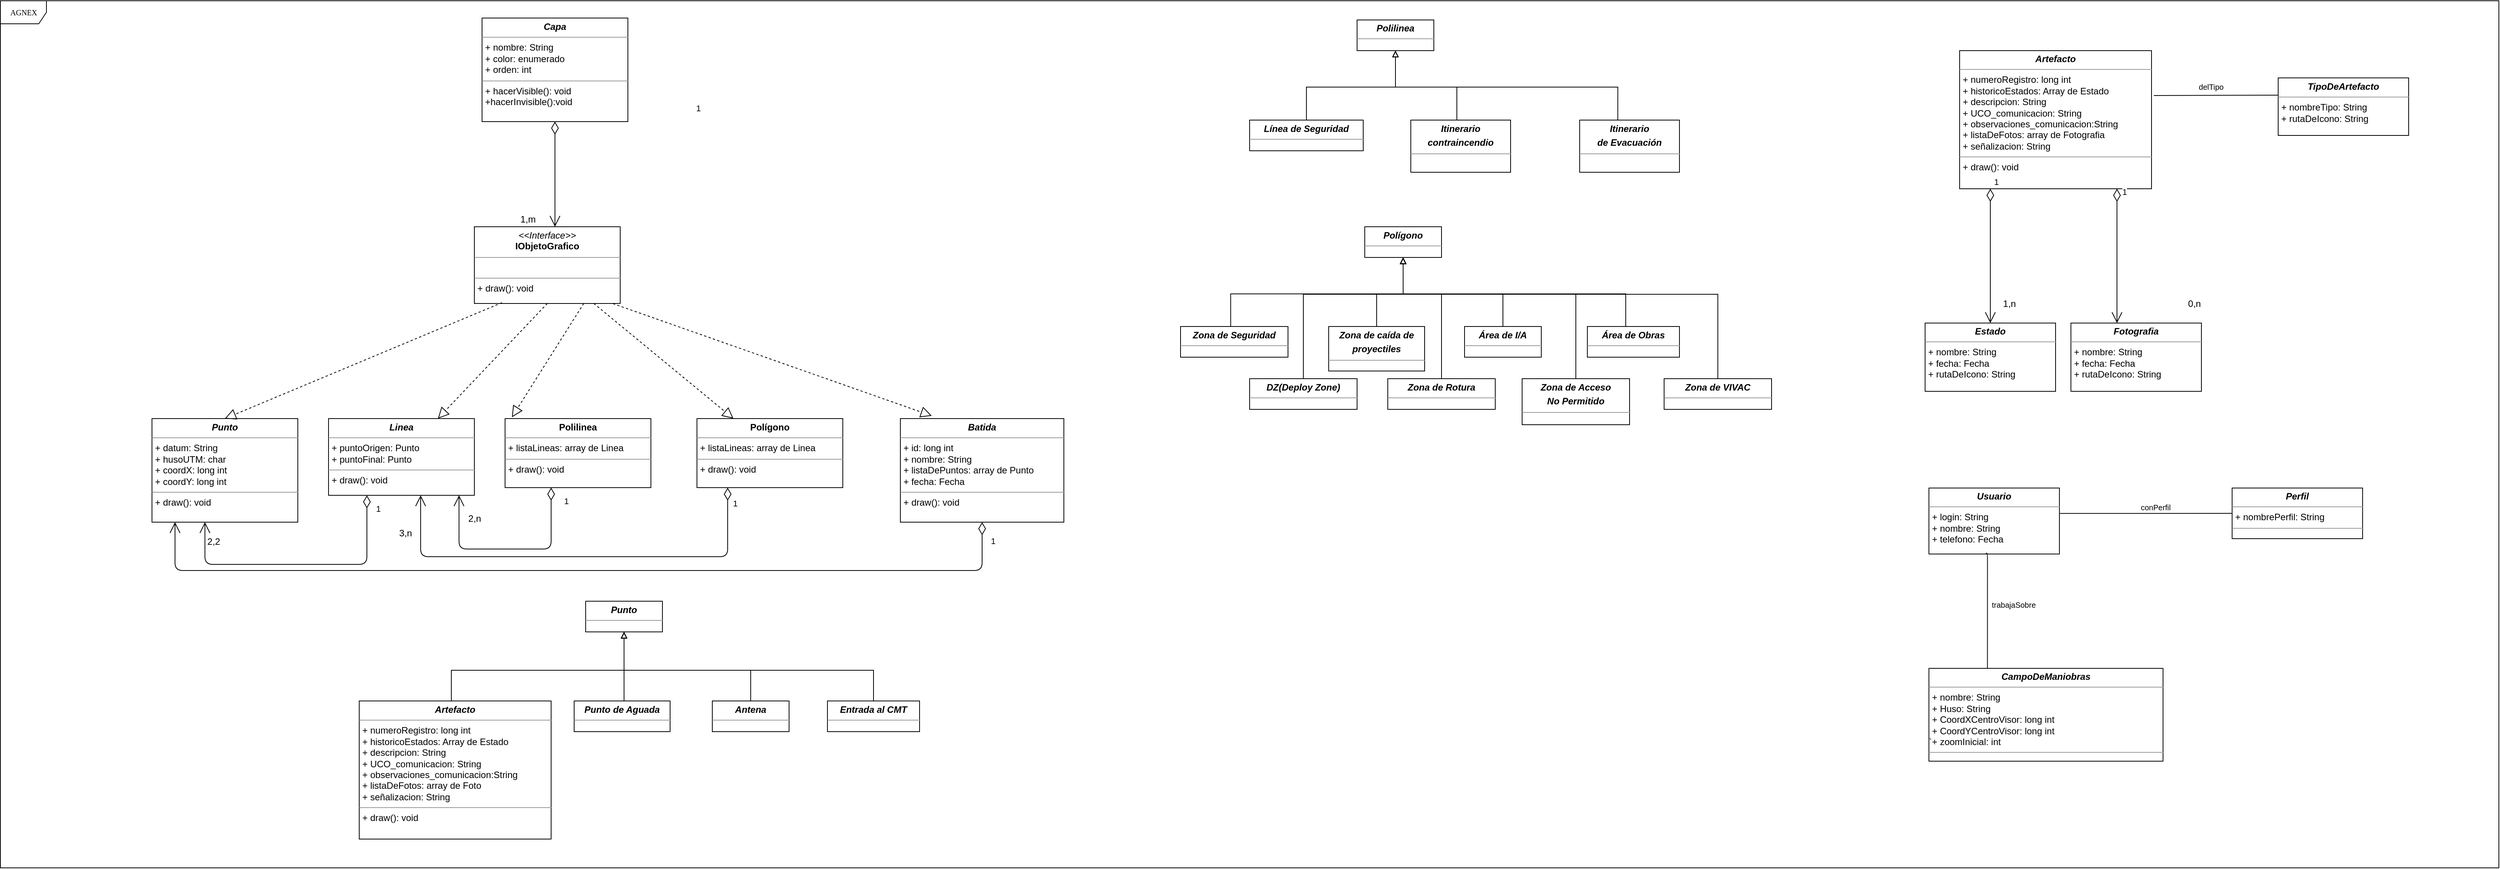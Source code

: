 <mxfile version="10.6.7" type="github"><diagram id="LGqJ_SANfpfdvrB24XgD" name="Page-1"><mxGraphModel dx="1169" dy="867" grid="1" gridSize="10" guides="1" tooltips="1" connect="1" arrows="1" fold="1" page="1" pageScale="1" pageWidth="827" pageHeight="1169" math="0" shadow="0"><root><mxCell id="0"/><mxCell id="1" parent="0"/><mxCell id="nV_LoAHaDaE3-TbhSnN2-1" value="AGNEX" style="shape=umlFrame;whiteSpace=wrap;html=1;rounded=0;shadow=0;comic=0;labelBackgroundColor=none;strokeColor=#000000;strokeWidth=1;fillColor=#ffffff;fontFamily=Verdana;fontSize=10;fontColor=#000000;align=center;" vertex="1" parent="1"><mxGeometry x="12.5" y="39" width="3255" height="1130" as="geometry"/></mxCell><mxCell id="nV_LoAHaDaE3-TbhSnN2-2" value="&lt;p style=&quot;margin: 0px ; margin-top: 4px ; text-align: center&quot;&gt;&lt;i&gt;&amp;lt;&amp;lt;Interface&amp;gt;&amp;gt;&lt;/i&gt;&lt;br&gt;&lt;b&gt;IObjetoGrafico&lt;/b&gt;&lt;/p&gt;&lt;hr size=&quot;1&quot;&gt;&lt;br&gt;&lt;hr size=&quot;1&quot;&gt;&lt;p style=&quot;margin: 0px ; margin-left: 4px&quot;&gt;+ draw(): void&lt;br&gt;&lt;br&gt;&lt;/p&gt;" style="verticalAlign=top;align=left;overflow=fill;fontSize=12;fontFamily=Helvetica;html=1;rounded=0;shadow=0;comic=0;labelBackgroundColor=none;strokeColor=#000000;strokeWidth=1;fillColor=#ffffff;" vertex="1" parent="1"><mxGeometry x="630" y="333.5" width="190" height="100" as="geometry"/></mxCell><mxCell id="nV_LoAHaDaE3-TbhSnN2-3" value="&lt;p style=&quot;margin: 0px ; margin-top: 4px ; text-align: center&quot;&gt;&lt;i&gt;&lt;b&gt;Capa&lt;/b&gt;&lt;/i&gt;&lt;br&gt;&lt;/p&gt;&lt;hr size=&quot;1&quot;&gt;&lt;p style=&quot;margin: 0px ; margin-left: 4px&quot;&gt;+ nombre: String&lt;br&gt;+ color: enumerado&lt;br&gt;&lt;/p&gt;&lt;p style=&quot;margin: 0px ; margin-left: 4px&quot;&gt;+ orden: int&lt;/p&gt;&lt;hr size=&quot;1&quot;&gt;&lt;p style=&quot;margin: 0px ; margin-left: 4px&quot;&gt;+ hacerVisible(): void&lt;/p&gt;&lt;p style=&quot;margin: 0px ; margin-left: 4px&quot;&gt;+hacerInvisible():void&lt;br&gt;&lt;/p&gt;" style="verticalAlign=top;align=left;overflow=fill;fontSize=12;fontFamily=Helvetica;html=1;rounded=0;shadow=0;comic=0;labelBackgroundColor=none;strokeColor=#000000;strokeWidth=1;fillColor=#ffffff;" vertex="1" parent="1"><mxGeometry x="640" y="61.5" width="190" height="135" as="geometry"/></mxCell><mxCell id="nV_LoAHaDaE3-TbhSnN2-4" value="&lt;p style=&quot;margin: 0px ; margin-top: 4px ; text-align: center&quot;&gt;&lt;i&gt;&lt;b&gt;Linea&lt;/b&gt;&lt;/i&gt;&lt;b&gt;&lt;/b&gt;&lt;/p&gt;&lt;hr size=&quot;1&quot;&gt;&lt;p style=&quot;margin: 0px ; margin-left: 4px&quot;&gt;+ puntoOrigen: Punto&lt;br&gt;+ puntoFinal: Punto&lt;/p&gt;&lt;hr size=&quot;1&quot;&gt;&lt;p style=&quot;margin: 0px ; margin-left: 4px&quot;&gt;+ draw(): void&lt;br&gt;&lt;/p&gt;" style="verticalAlign=top;align=left;overflow=fill;fontSize=12;fontFamily=Helvetica;html=1;rounded=0;shadow=0;comic=0;labelBackgroundColor=none;strokeColor=#000000;strokeWidth=1;fillColor=#ffffff;" vertex="1" parent="1"><mxGeometry x="440" y="583.5" width="190" height="100" as="geometry"/></mxCell><mxCell id="nV_LoAHaDaE3-TbhSnN2-5" value="" style="endArrow=block;dashed=1;endFill=0;endSize=12;html=1;shadow=0;exitX=0.5;exitY=1;exitDx=0;exitDy=0;" edge="1" parent="1" source="nV_LoAHaDaE3-TbhSnN2-2" target="nV_LoAHaDaE3-TbhSnN2-4"><mxGeometry width="160" relative="1" as="geometry"><mxPoint x="443.5" y="433.5" as="sourcePoint"/><mxPoint x="400.052" y="583.5" as="targetPoint"/><Array as="points"/></mxGeometry></mxCell><mxCell id="nV_LoAHaDaE3-TbhSnN2-6" value="1" style="endArrow=open;html=1;endSize=12;startArrow=diamondThin;startSize=14;startFill=0;edgeStyle=orthogonalEdgeStyle;align=left;verticalAlign=bottom;shadow=0;entryX=0.363;entryY=1;entryDx=0;entryDy=0;entryPerimeter=0;" edge="1" parent="1" source="nV_LoAHaDaE3-TbhSnN2-4" target="nV_LoAHaDaE3-TbhSnN2-15"><mxGeometry x="-0.852" y="10" relative="1" as="geometry"><mxPoint x="510" y="718" as="sourcePoint"/><mxPoint x="670" y="718" as="targetPoint"/><Array as="points"><mxPoint x="490" y="773.5"/><mxPoint x="279" y="773.5"/></Array><mxPoint as="offset"/></mxGeometry></mxCell><mxCell id="nV_LoAHaDaE3-TbhSnN2-7" value="2,2" style="text;html=1;resizable=0;points=[];align=center;verticalAlign=middle;labelBackgroundColor=#ffffff;" vertex="1" connectable="0" parent="nV_LoAHaDaE3-TbhSnN2-6"><mxGeometry x="-0.843" relative="1" as="geometry"><mxPoint x="-200" y="32" as="offset"/></mxGeometry></mxCell><mxCell id="nV_LoAHaDaE3-TbhSnN2-8" value="&lt;p style=&quot;margin: 0px ; margin-top: 4px ; text-align: center&quot;&gt;&lt;b&gt;Polilinea&lt;/b&gt;&lt;/p&gt;&lt;hr size=&quot;1&quot;&gt;&lt;p style=&quot;margin: 0px ; margin-left: 4px&quot;&gt;+ listaLineas: array de Linea&lt;br&gt;&lt;/p&gt;&lt;hr size=&quot;1&quot;&gt;&lt;p style=&quot;margin: 0px ; margin-left: 4px&quot;&gt;+ draw(): void&lt;br&gt;&lt;/p&gt;" style="verticalAlign=top;align=left;overflow=fill;fontSize=12;fontFamily=Helvetica;html=1;rounded=0;shadow=0;comic=0;labelBackgroundColor=none;strokeColor=#000000;strokeWidth=1;fillColor=#ffffff;" vertex="1" parent="1"><mxGeometry x="670" y="583.5" width="190" height="90" as="geometry"/></mxCell><mxCell id="nV_LoAHaDaE3-TbhSnN2-9" value="1" style="endArrow=open;html=1;endSize=12;startArrow=diamondThin;startSize=14;startFill=0;edgeStyle=orthogonalEdgeStyle;align=left;verticalAlign=bottom;shadow=0;" edge="1" parent="1" source="nV_LoAHaDaE3-TbhSnN2-8" target="nV_LoAHaDaE3-TbhSnN2-4"><mxGeometry x="-0.803" y="15" relative="1" as="geometry"><mxPoint x="520" y="728" as="sourcePoint"/><mxPoint x="380" y="728.5" as="targetPoint"/><Array as="points"><mxPoint x="730" y="753.5"/><mxPoint x="610" y="753.5"/></Array><mxPoint as="offset"/></mxGeometry></mxCell><mxCell id="nV_LoAHaDaE3-TbhSnN2-10" value="2,n" style="text;html=1;resizable=0;points=[];align=center;verticalAlign=middle;labelBackgroundColor=#ffffff;" vertex="1" connectable="0" parent="nV_LoAHaDaE3-TbhSnN2-9"><mxGeometry x="-0.843" relative="1" as="geometry"><mxPoint x="-100" y="19" as="offset"/></mxGeometry></mxCell><mxCell id="nV_LoAHaDaE3-TbhSnN2-11" value="" style="endArrow=block;dashed=1;endFill=0;endSize=12;html=1;shadow=0;exitX=0.75;exitY=1;exitDx=0;exitDy=0;entryX=0.047;entryY=-0.02;entryDx=0;entryDy=0;entryPerimeter=0;" edge="1" parent="1" source="nV_LoAHaDaE3-TbhSnN2-2" target="nV_LoAHaDaE3-TbhSnN2-8"><mxGeometry width="160" relative="1" as="geometry"><mxPoint x="453.5" y="443.5" as="sourcePoint"/><mxPoint x="680" y="579.5" as="targetPoint"/><Array as="points"/></mxGeometry></mxCell><mxCell id="nV_LoAHaDaE3-TbhSnN2-12" value="&lt;p style=&quot;margin: 0px ; margin-top: 4px ; text-align: center&quot;&gt;&lt;b&gt;Polígono&lt;/b&gt;&lt;/p&gt;&lt;hr size=&quot;1&quot;&gt;&lt;p style=&quot;margin: 0px ; margin-left: 4px&quot;&gt;+ listaLineas: array de Linea&lt;br&gt;&lt;/p&gt;&lt;hr size=&quot;1&quot;&gt;&lt;p style=&quot;margin: 0px ; margin-left: 4px&quot;&gt;+ draw(): void&lt;br&gt;&lt;/p&gt;" style="verticalAlign=top;align=left;overflow=fill;fontSize=12;fontFamily=Helvetica;html=1;rounded=0;shadow=0;comic=0;labelBackgroundColor=none;strokeColor=#000000;strokeWidth=1;fillColor=#ffffff;" vertex="1" parent="1"><mxGeometry x="920" y="583.5" width="190" height="90" as="geometry"/></mxCell><mxCell id="nV_LoAHaDaE3-TbhSnN2-13" value="1" style="endArrow=open;html=1;endSize=12;startArrow=diamondThin;startSize=14;startFill=0;edgeStyle=orthogonalEdgeStyle;align=left;verticalAlign=bottom;shadow=0;" edge="1" parent="1" source="nV_LoAHaDaE3-TbhSnN2-12" target="nV_LoAHaDaE3-TbhSnN2-4"><mxGeometry x="-0.899" y="5" relative="1" as="geometry"><mxPoint x="810" y="728" as="sourcePoint"/><mxPoint x="900" y="683.5" as="targetPoint"/><Array as="points"><mxPoint x="960" y="763.5"/><mxPoint x="560" y="763.5"/></Array><mxPoint as="offset"/></mxGeometry></mxCell><mxCell id="nV_LoAHaDaE3-TbhSnN2-14" value="3,n" style="text;html=1;resizable=0;points=[];align=center;verticalAlign=middle;labelBackgroundColor=#ffffff;" vertex="1" connectable="0" parent="nV_LoAHaDaE3-TbhSnN2-13"><mxGeometry x="-0.843" relative="1" as="geometry"><mxPoint x="-420" y="15" as="offset"/></mxGeometry></mxCell><mxCell id="nV_LoAHaDaE3-TbhSnN2-15" value="&lt;p style=&quot;margin: 0px ; margin-top: 4px ; text-align: center&quot;&gt;&lt;i&gt;&lt;b&gt;Punto&lt;/b&gt;&lt;/i&gt;&lt;b&gt;&lt;/b&gt;&lt;/p&gt;&lt;hr size=&quot;1&quot;&gt;&lt;p style=&quot;margin: 0px ; margin-left: 4px&quot;&gt;+ datum: String&lt;br&gt;+ husoUTM: char&lt;/p&gt;&lt;p style=&quot;margin: 0px ; margin-left: 4px&quot;&gt;+ coordX: long int&lt;/p&gt;&lt;p style=&quot;margin: 0px ; margin-left: 4px&quot;&gt;+ coordY: long int&lt;/p&gt;&lt;hr size=&quot;1&quot;&gt;&lt;p style=&quot;margin: 0px ; margin-left: 4px&quot;&gt;+ draw(): void&lt;br&gt;&lt;/p&gt;" style="verticalAlign=top;align=left;overflow=fill;fontSize=12;fontFamily=Helvetica;html=1;rounded=0;shadow=0;comic=0;labelBackgroundColor=none;strokeColor=#000000;strokeWidth=1;fillColor=#ffffff;" vertex="1" parent="1"><mxGeometry x="210" y="583.5" width="190" height="135" as="geometry"/></mxCell><mxCell id="nV_LoAHaDaE3-TbhSnN2-16" value="1" style="endArrow=open;html=1;endSize=12;startArrow=diamondThin;startSize=14;startFill=0;edgeStyle=orthogonalEdgeStyle;align=left;verticalAlign=bottom;shadow=0;" edge="1" parent="1" source="nV_LoAHaDaE3-TbhSnN2-3" target="nV_LoAHaDaE3-TbhSnN2-2"><mxGeometry x="-0.083" y="92" relative="1" as="geometry"><mxPoint x="450" y="131.5" as="sourcePoint"/><mxPoint x="400" y="131.5" as="targetPoint"/><Array as="points"><mxPoint x="725" y="131.5"/></Array><mxPoint x="90" y="-72" as="offset"/></mxGeometry></mxCell><mxCell id="nV_LoAHaDaE3-TbhSnN2-17" value="1,m" style="text;html=1;strokeColor=none;fillColor=none;align=center;verticalAlign=middle;whiteSpace=wrap;rounded=0;" vertex="1" parent="1"><mxGeometry x="680" y="313.5" width="40" height="20" as="geometry"/></mxCell><mxCell id="nV_LoAHaDaE3-TbhSnN2-18" value="&lt;p style=&quot;margin: 0px ; margin-top: 4px ; text-align: center&quot;&gt;&lt;i&gt;&lt;b&gt;Punto&lt;/b&gt;&lt;/i&gt;&lt;b&gt;&lt;/b&gt;&lt;/p&gt;&lt;hr size=&quot;1&quot;&gt;" style="verticalAlign=top;align=left;overflow=fill;fontSize=12;fontFamily=Helvetica;html=1;rounded=0;shadow=0;comic=0;labelBackgroundColor=none;strokeColor=#000000;strokeWidth=1;fillColor=#ffffff;" vertex="1" parent="1"><mxGeometry x="775" y="821.5" width="100" height="40" as="geometry"/></mxCell><mxCell id="nV_LoAHaDaE3-TbhSnN2-19" value="" style="endArrow=block;dashed=1;endFill=0;endSize=12;html=1;shadow=0;exitX=0.189;exitY=0.99;exitDx=0;exitDy=0;exitPerimeter=0;entryX=0.5;entryY=0;entryDx=0;entryDy=0;" edge="1" parent="1" source="nV_LoAHaDaE3-TbhSnN2-2" target="nV_LoAHaDaE3-TbhSnN2-15"><mxGeometry width="160" relative="1" as="geometry"><mxPoint x="425" y="443.5" as="sourcePoint"/><mxPoint x="515" y="593.5" as="targetPoint"/><Array as="points"/></mxGeometry></mxCell><mxCell id="nV_LoAHaDaE3-TbhSnN2-20" value="" style="endArrow=block;dashed=1;endFill=0;endSize=12;html=1;shadow=0;entryX=0.25;entryY=0;entryDx=0;entryDy=0;" edge="1" parent="1" source="nV_LoAHaDaE3-TbhSnN2-2" target="nV_LoAHaDaE3-TbhSnN2-12"><mxGeometry width="160" relative="1" as="geometry"><mxPoint x="650" y="421" as="sourcePoint"/><mxPoint x="740" y="571" as="targetPoint"/><Array as="points"/></mxGeometry></mxCell><mxCell id="nV_LoAHaDaE3-TbhSnN2-21" style="edgeStyle=orthogonalEdgeStyle;rounded=0;orthogonalLoop=1;jettySize=auto;html=1;entryX=0.5;entryY=1;entryDx=0;entryDy=0;shadow=0;startArrow=none;startFill=0;startSize=10;endArrow=block;endFill=0;" edge="1" parent="1" source="nV_LoAHaDaE3-TbhSnN2-22" target="nV_LoAHaDaE3-TbhSnN2-18"><mxGeometry relative="1" as="geometry"><Array as="points"><mxPoint x="825" y="931.5"/><mxPoint x="825" y="931.5"/></Array></mxGeometry></mxCell><mxCell id="nV_LoAHaDaE3-TbhSnN2-22" value="&lt;p style=&quot;margin: 0px ; margin-top: 4px ; text-align: center&quot;&gt;&lt;i&gt;&lt;b&gt;Punto de Aguada&lt;br&gt;&lt;/b&gt;&lt;/i&gt;&lt;/p&gt;&lt;hr size=&quot;1&quot;&gt;" style="verticalAlign=top;align=left;overflow=fill;fontSize=12;fontFamily=Helvetica;html=1;rounded=0;shadow=0;comic=0;labelBackgroundColor=none;strokeColor=#000000;strokeWidth=1;fillColor=#ffffff;" vertex="1" parent="1"><mxGeometry x="760" y="951.5" width="125" height="40" as="geometry"/></mxCell><mxCell id="nV_LoAHaDaE3-TbhSnN2-23" style="edgeStyle=orthogonalEdgeStyle;rounded=0;jumpStyle=sharp;orthogonalLoop=1;jettySize=auto;html=1;entryX=0.5;entryY=1;entryDx=0;entryDy=0;startFill=0;endArrow=block;endFill=0;" edge="1" parent="1" source="nV_LoAHaDaE3-TbhSnN2-24" target="nV_LoAHaDaE3-TbhSnN2-18"><mxGeometry relative="1" as="geometry"><Array as="points"><mxPoint x="990" y="911.5"/><mxPoint x="825" y="911.5"/></Array></mxGeometry></mxCell><mxCell id="nV_LoAHaDaE3-TbhSnN2-24" value="&lt;p style=&quot;margin: 0px ; margin-top: 4px ; text-align: center&quot;&gt;&lt;i&gt;&lt;b&gt;Antena&lt;br&gt;&lt;/b&gt;&lt;/i&gt;&lt;/p&gt;&lt;hr size=&quot;1&quot;&gt;" style="verticalAlign=top;align=left;overflow=fill;fontSize=12;fontFamily=Helvetica;html=1;rounded=0;shadow=0;comic=0;labelBackgroundColor=none;strokeColor=#000000;strokeWidth=1;fillColor=#ffffff;" vertex="1" parent="1"><mxGeometry x="940" y="951.5" width="100" height="40" as="geometry"/></mxCell><mxCell id="nV_LoAHaDaE3-TbhSnN2-25" style="edgeStyle=orthogonalEdgeStyle;rounded=0;orthogonalLoop=1;jettySize=auto;html=1;shadow=0;startArrow=none;startFill=0;startSize=10;endArrow=block;endFill=0;" edge="1" parent="1" source="nV_LoAHaDaE3-TbhSnN2-26" target="nV_LoAHaDaE3-TbhSnN2-18"><mxGeometry relative="1" as="geometry"><Array as="points"><mxPoint x="1150" y="911.5"/><mxPoint x="825" y="911.5"/></Array></mxGeometry></mxCell><mxCell id="nV_LoAHaDaE3-TbhSnN2-26" value="&lt;p style=&quot;margin: 0px ; margin-top: 4px ; text-align: center&quot;&gt;&lt;i&gt;&lt;b&gt;Entrada al CMT&lt;br&gt;&lt;/b&gt;&lt;/i&gt;&lt;/p&gt;&lt;hr size=&quot;1&quot;&gt;" style="verticalAlign=top;align=left;overflow=fill;fontSize=12;fontFamily=Helvetica;html=1;rounded=0;shadow=0;comic=0;labelBackgroundColor=none;strokeColor=#000000;strokeWidth=1;fillColor=#ffffff;" vertex="1" parent="1"><mxGeometry x="1090" y="951.5" width="120" height="40" as="geometry"/></mxCell><mxCell id="nV_LoAHaDaE3-TbhSnN2-27" style="edgeStyle=orthogonalEdgeStyle;rounded=0;orthogonalLoop=1;jettySize=auto;html=1;shadow=0;startArrow=none;startFill=0;startSize=10;endArrow=block;endFill=0;entryX=0.5;entryY=1;entryDx=0;entryDy=0;" edge="1" parent="1" source="nV_LoAHaDaE3-TbhSnN2-28" target="nV_LoAHaDaE3-TbhSnN2-18"><mxGeometry relative="1" as="geometry"><mxPoint x="825" y="871.5" as="targetPoint"/><Array as="points"><mxPoint x="600" y="911.5"/><mxPoint x="825" y="911.5"/></Array></mxGeometry></mxCell><mxCell id="nV_LoAHaDaE3-TbhSnN2-28" value="&lt;p style=&quot;margin: 0px ; margin-top: 4px ; text-align: center&quot;&gt;&lt;i&gt;&lt;b&gt;Artefacto&lt;/b&gt;&lt;/i&gt;&lt;/p&gt;&lt;hr size=&quot;1&quot;&gt;&lt;p style=&quot;margin: 0px ; margin-left: 4px&quot;&gt;+ numeroRegistro: long int&lt;br&gt;+ historicoEstados: Array de Estado&lt;br&gt;&lt;/p&gt;&lt;p style=&quot;margin: 0px ; margin-left: 4px&quot;&gt;+ descripcion: String&lt;/p&gt;&lt;p style=&quot;margin: 0px ; margin-left: 4px&quot;&gt;+ UCO_comunicacion: String&lt;/p&gt;&lt;p style=&quot;margin: 0px ; margin-left: 4px&quot;&gt;+ observaciones_comunicacion:String&lt;br&gt;&lt;/p&gt;&lt;p style=&quot;margin: 0px ; margin-left: 4px&quot;&gt;+ listaDeFotos: array de Foto&lt;/p&gt;&lt;p style=&quot;margin: 0px ; margin-left: 4px&quot;&gt;+ señalizacion: String&lt;br&gt;&lt;/p&gt;&lt;hr size=&quot;1&quot;&gt;&lt;p style=&quot;margin: 0px ; margin-left: 4px&quot;&gt;+ draw(): void&lt;br&gt;&lt;/p&gt;" style="verticalAlign=top;align=left;overflow=fill;fontSize=12;fontFamily=Helvetica;html=1;rounded=0;shadow=0;comic=0;labelBackgroundColor=none;strokeColor=#000000;strokeWidth=1;fillColor=#ffffff;" vertex="1" parent="1"><mxGeometry x="480" y="951.5" width="250" height="180" as="geometry"/></mxCell><mxCell id="nV_LoAHaDaE3-TbhSnN2-29" value="&lt;p style=&quot;margin: 0px ; margin-top: 4px ; text-align: center&quot;&gt;&lt;i&gt;&lt;b&gt;Polilinea&lt;/b&gt;&lt;/i&gt;&lt;/p&gt;&lt;hr size=&quot;1&quot;&gt;" style="verticalAlign=top;align=left;overflow=fill;fontSize=12;fontFamily=Helvetica;html=1;rounded=0;shadow=0;comic=0;labelBackgroundColor=none;strokeColor=#000000;strokeWidth=1;fillColor=#ffffff;" vertex="1" parent="1"><mxGeometry x="1780" y="64" width="100" height="40" as="geometry"/></mxCell><mxCell id="nV_LoAHaDaE3-TbhSnN2-30" style="edgeStyle=orthogonalEdgeStyle;rounded=0;jumpStyle=sharp;orthogonalLoop=1;jettySize=auto;html=1;entryX=0.5;entryY=1;entryDx=0;entryDy=0;startFill=0;endArrow=block;endFill=0;" edge="1" parent="1" source="nV_LoAHaDaE3-TbhSnN2-31" target="nV_LoAHaDaE3-TbhSnN2-29"><mxGeometry relative="1" as="geometry"><Array as="points"><mxPoint x="1910" y="151.5"/><mxPoint x="1830" y="151.5"/></Array></mxGeometry></mxCell><mxCell id="nV_LoAHaDaE3-TbhSnN2-31" value="&lt;p style=&quot;margin: 0px ; margin-top: 4px ; text-align: center&quot;&gt;&lt;i&gt;&lt;b&gt;Itinerario &lt;br&gt;&lt;/b&gt;&lt;/i&gt;&lt;/p&gt;&lt;p style=&quot;margin: 0px ; margin-top: 4px ; text-align: center&quot;&gt;&lt;i&gt;&lt;b&gt;contraincendio&lt;br&gt;&lt;/b&gt;&lt;/i&gt;&lt;/p&gt;&lt;hr size=&quot;1&quot;&gt;" style="verticalAlign=top;align=left;overflow=fill;fontSize=12;fontFamily=Helvetica;html=1;rounded=0;shadow=0;comic=0;labelBackgroundColor=none;strokeColor=#000000;strokeWidth=1;fillColor=#ffffff;" vertex="1" parent="1"><mxGeometry x="1850" y="194.5" width="130" height="68" as="geometry"/></mxCell><mxCell id="nV_LoAHaDaE3-TbhSnN2-32" style="edgeStyle=orthogonalEdgeStyle;rounded=0;orthogonalLoop=1;jettySize=auto;html=1;shadow=0;startArrow=none;startFill=0;startSize=10;endArrow=block;endFill=0;" edge="1" parent="1" target="nV_LoAHaDaE3-TbhSnN2-29"><mxGeometry relative="1" as="geometry"><Array as="points"><mxPoint x="2120" y="151.5"/><mxPoint x="1830" y="151.5"/></Array><mxPoint x="2119.667" y="194" as="sourcePoint"/></mxGeometry></mxCell><mxCell id="nV_LoAHaDaE3-TbhSnN2-33" style="edgeStyle=orthogonalEdgeStyle;rounded=0;orthogonalLoop=1;jettySize=auto;html=1;shadow=0;startArrow=none;startFill=0;startSize=10;endArrow=block;endFill=0;entryX=0.5;entryY=1;entryDx=0;entryDy=0;" edge="1" parent="1" source="nV_LoAHaDaE3-TbhSnN2-34" target="nV_LoAHaDaE3-TbhSnN2-29"><mxGeometry relative="1" as="geometry"><mxPoint x="1830" y="114" as="targetPoint"/><Array as="points"><mxPoint x="1714" y="151.5"/><mxPoint x="1830" y="151.5"/></Array><mxPoint x="1605.207" y="194" as="sourcePoint"/></mxGeometry></mxCell><mxCell id="nV_LoAHaDaE3-TbhSnN2-34" value="&lt;p style=&quot;margin: 0px ; margin-top: 4px ; text-align: center&quot;&gt;&lt;i&gt;&lt;b&gt;Línea de Seguridad&lt;br&gt;&lt;/b&gt;&lt;/i&gt;&lt;/p&gt;&lt;hr size=&quot;1&quot;&gt;" style="verticalAlign=top;align=left;overflow=fill;fontSize=12;fontFamily=Helvetica;html=1;rounded=0;shadow=0;comic=0;labelBackgroundColor=none;strokeColor=#000000;strokeWidth=1;fillColor=#ffffff;" vertex="1" parent="1"><mxGeometry x="1640" y="194.5" width="148" height="40" as="geometry"/></mxCell><mxCell id="nV_LoAHaDaE3-TbhSnN2-35" value="&lt;p style=&quot;margin: 0px ; margin-top: 4px ; text-align: center&quot;&gt;&lt;i&gt;&lt;b&gt;Polígono&lt;/b&gt;&lt;/i&gt;&lt;/p&gt;&lt;hr size=&quot;1&quot;&gt;" style="verticalAlign=top;align=left;overflow=fill;fontSize=12;fontFamily=Helvetica;html=1;rounded=0;shadow=0;comic=0;labelBackgroundColor=none;strokeColor=#000000;strokeWidth=1;fillColor=#ffffff;" vertex="1" parent="1"><mxGeometry x="1790" y="333.5" width="100" height="40" as="geometry"/></mxCell><mxCell id="nV_LoAHaDaE3-TbhSnN2-36" value="&lt;p style=&quot;margin: 0px ; margin-top: 4px ; text-align: center&quot;&gt;&lt;i&gt;&lt;b&gt;Zona de Seguridad&lt;br&gt;&lt;/b&gt;&lt;/i&gt;&lt;/p&gt;&lt;hr size=&quot;1&quot;&gt;" style="verticalAlign=top;align=left;overflow=fill;fontSize=12;fontFamily=Helvetica;html=1;rounded=0;shadow=0;comic=0;labelBackgroundColor=none;strokeColor=#000000;strokeWidth=1;fillColor=#ffffff;" vertex="1" parent="1"><mxGeometry x="1550" y="463.5" width="140" height="40" as="geometry"/></mxCell><mxCell id="nV_LoAHaDaE3-TbhSnN2-37" style="edgeStyle=orthogonalEdgeStyle;rounded=0;jumpStyle=sharp;orthogonalLoop=1;jettySize=auto;html=1;entryX=0.5;entryY=1;entryDx=0;entryDy=0;startFill=0;endArrow=block;endFill=0;" edge="1" parent="1" source="nV_LoAHaDaE3-TbhSnN2-38" target="nV_LoAHaDaE3-TbhSnN2-35"><mxGeometry relative="1" as="geometry"><Array as="points"><mxPoint x="1970" y="421"/><mxPoint x="1840" y="421"/></Array></mxGeometry></mxCell><mxCell id="nV_LoAHaDaE3-TbhSnN2-38" value="&lt;p style=&quot;margin: 0px ; margin-top: 4px ; text-align: center&quot;&gt;&lt;i&gt;&lt;b&gt;Área de I/A&lt;br&gt;&lt;/b&gt;&lt;/i&gt;&lt;/p&gt;&lt;hr size=&quot;1&quot;&gt;" style="verticalAlign=top;align=left;overflow=fill;fontSize=12;fontFamily=Helvetica;html=1;rounded=0;shadow=0;comic=0;labelBackgroundColor=none;strokeColor=#000000;strokeWidth=1;fillColor=#ffffff;" vertex="1" parent="1"><mxGeometry x="1920" y="463.5" width="100" height="40" as="geometry"/></mxCell><mxCell id="nV_LoAHaDaE3-TbhSnN2-39" style="edgeStyle=orthogonalEdgeStyle;rounded=0;orthogonalLoop=1;jettySize=auto;html=1;shadow=0;startArrow=none;startFill=0;startSize=10;endArrow=block;endFill=0;" edge="1" parent="1" source="nV_LoAHaDaE3-TbhSnN2-40" target="nV_LoAHaDaE3-TbhSnN2-35"><mxGeometry relative="1" as="geometry"><Array as="points"><mxPoint x="2130" y="421"/><mxPoint x="1840" y="421"/></Array></mxGeometry></mxCell><mxCell id="nV_LoAHaDaE3-TbhSnN2-40" value="&lt;p style=&quot;margin: 0px ; margin-top: 4px ; text-align: center&quot;&gt;&lt;i&gt;&lt;b&gt;Área de Obras&lt;br&gt;&lt;/b&gt;&lt;/i&gt;&lt;/p&gt;&lt;hr size=&quot;1&quot;&gt;" style="verticalAlign=top;align=left;overflow=fill;fontSize=12;fontFamily=Helvetica;html=1;rounded=0;shadow=0;comic=0;labelBackgroundColor=none;strokeColor=#000000;strokeWidth=1;fillColor=#ffffff;" vertex="1" parent="1"><mxGeometry x="2080" y="463.5" width="120" height="40" as="geometry"/></mxCell><mxCell id="nV_LoAHaDaE3-TbhSnN2-41" style="edgeStyle=orthogonalEdgeStyle;rounded=0;orthogonalLoop=1;jettySize=auto;html=1;shadow=0;startArrow=none;startFill=0;startSize=10;endArrow=block;endFill=0;entryX=0.5;entryY=1;entryDx=0;entryDy=0;" edge="1" parent="1" target="nV_LoAHaDaE3-TbhSnN2-35"><mxGeometry relative="1" as="geometry"><mxPoint x="1840" y="383.5" as="targetPoint"/><Array as="points"><mxPoint x="1615" y="421"/><mxPoint x="1840" y="421"/></Array><mxPoint x="1615.333" y="463" as="sourcePoint"/></mxGeometry></mxCell><mxCell id="nV_LoAHaDaE3-TbhSnN2-42" style="edgeStyle=orthogonalEdgeStyle;rounded=0;orthogonalLoop=1;jettySize=auto;html=1;entryX=0.5;entryY=1;entryDx=0;entryDy=0;startArrow=none;startFill=0;endArrow=block;endFill=0;jumpStyle=sharp;" edge="1" parent="1" source="nV_LoAHaDaE3-TbhSnN2-43" target="nV_LoAHaDaE3-TbhSnN2-35"><mxGeometry relative="1" as="geometry"><Array as="points"><mxPoint x="1805" y="421"/><mxPoint x="1840" y="421"/></Array></mxGeometry></mxCell><mxCell id="nV_LoAHaDaE3-TbhSnN2-43" value="&lt;p style=&quot;margin: 0px ; margin-top: 4px ; text-align: center&quot;&gt;&lt;i&gt;&lt;b&gt;Zona de caída de&lt;/b&gt;&lt;/i&gt;&lt;/p&gt;&lt;p style=&quot;margin: 0px ; margin-top: 4px ; text-align: center&quot;&gt;&lt;i&gt;&lt;b&gt;proyectiles&lt;br&gt;&lt;/b&gt;&lt;/i&gt;&lt;/p&gt;&lt;hr size=&quot;1&quot;&gt;" style="verticalAlign=top;align=left;overflow=fill;fontSize=12;fontFamily=Helvetica;html=1;rounded=0;shadow=0;comic=0;labelBackgroundColor=none;strokeColor=#000000;strokeWidth=1;fillColor=#ffffff;" vertex="1" parent="1"><mxGeometry x="1743" y="463.5" width="125" height="58" as="geometry"/></mxCell><mxCell id="nV_LoAHaDaE3-TbhSnN2-44" value="&lt;p style=&quot;margin: 0px ; margin-top: 4px ; text-align: center&quot;&gt;&lt;i&gt;&lt;b&gt;Itinerario &lt;br&gt;&lt;/b&gt;&lt;/i&gt;&lt;/p&gt;&lt;p style=&quot;margin: 0px ; margin-top: 4px ; text-align: center&quot;&gt;&lt;i&gt;&lt;b&gt;de Evacuación&lt;br&gt;&lt;/b&gt;&lt;/i&gt;&lt;/p&gt;&lt;hr size=&quot;1&quot;&gt;" style="verticalAlign=top;align=left;overflow=fill;fontSize=12;fontFamily=Helvetica;html=1;rounded=0;shadow=0;comic=0;labelBackgroundColor=none;strokeColor=#000000;strokeWidth=1;fillColor=#ffffff;" vertex="1" parent="1"><mxGeometry x="2070" y="194.5" width="130" height="68" as="geometry"/></mxCell><mxCell id="nV_LoAHaDaE3-TbhSnN2-45" value="&lt;p style=&quot;margin: 0px ; margin-top: 4px ; text-align: center&quot;&gt;&lt;i&gt;&lt;b&gt;Batida&lt;/b&gt;&lt;/i&gt;&lt;br&gt;&lt;/p&gt;&lt;hr size=&quot;1&quot;&gt;&lt;p style=&quot;margin: 0px ; margin-left: 4px&quot;&gt;+ id: long int&lt;br&gt;&lt;/p&gt;&lt;p style=&quot;margin: 0px ; margin-left: 4px&quot;&gt;+ nombre: String&lt;br&gt;&lt;/p&gt;&lt;p style=&quot;margin: 0px ; margin-left: 4px&quot;&gt;+ listaDePuntos: array de Punto&lt;br&gt;+ fecha: Fecha&lt;/p&gt;&lt;hr size=&quot;1&quot;&gt;&lt;p style=&quot;margin: 0px ; margin-left: 4px&quot;&gt;+ draw(): void&lt;br&gt;&lt;/p&gt;" style="verticalAlign=top;align=left;overflow=fill;fontSize=12;fontFamily=Helvetica;html=1;rounded=0;shadow=0;comic=0;labelBackgroundColor=none;strokeColor=#000000;strokeWidth=1;fillColor=#ffffff;" vertex="1" parent="1"><mxGeometry x="1185" y="583.5" width="213" height="135" as="geometry"/></mxCell><mxCell id="nV_LoAHaDaE3-TbhSnN2-46" value="" style="endArrow=block;dashed=1;endFill=0;endSize=12;html=1;shadow=0;exitX=0.95;exitY=1.002;exitDx=0;exitDy=0;exitPerimeter=0;entryX=0.192;entryY=-0.027;entryDx=0;entryDy=0;entryPerimeter=0;" edge="1" parent="1" source="nV_LoAHaDaE3-TbhSnN2-2" target="nV_LoAHaDaE3-TbhSnN2-45"><mxGeometry width="160" relative="1" as="geometry"><mxPoint x="795.491" y="443.5" as="sourcePoint"/><mxPoint x="977.167" y="593.667" as="targetPoint"/><Array as="points"/></mxGeometry></mxCell><mxCell id="nV_LoAHaDaE3-TbhSnN2-47" value="1" style="endArrow=open;html=1;endSize=12;startArrow=diamondThin;startSize=14;startFill=0;edgeStyle=orthogonalEdgeStyle;align=left;verticalAlign=bottom;" edge="1" parent="1" source="nV_LoAHaDaE3-TbhSnN2-45" target="nV_LoAHaDaE3-TbhSnN2-15"><mxGeometry x="-0.944" y="9" relative="1" as="geometry"><mxPoint x="1222.5" y="751.5" as="sourcePoint"/><mxPoint x="1382.5" y="751.5" as="targetPoint"/><Array as="points"><mxPoint x="1291" y="781.5"/><mxPoint x="240" y="781.5"/></Array><mxPoint as="offset"/></mxGeometry></mxCell><mxCell id="nV_LoAHaDaE3-TbhSnN2-48" style="edgeStyle=orthogonalEdgeStyle;rounded=0;jumpStyle=sharp;orthogonalLoop=1;jettySize=auto;html=1;entryX=0.5;entryY=1;entryDx=0;entryDy=0;startFill=0;endArrow=block;endFill=0;" edge="1" parent="1" source="nV_LoAHaDaE3-TbhSnN2-49" target="nV_LoAHaDaE3-TbhSnN2-35"><mxGeometry relative="1" as="geometry"><Array as="points"><mxPoint x="1710" y="421.5"/><mxPoint x="1840" y="421.5"/></Array></mxGeometry></mxCell><mxCell id="nV_LoAHaDaE3-TbhSnN2-49" value="&lt;p style=&quot;margin: 0px ; margin-top: 4px ; text-align: center&quot;&gt;&lt;i&gt;&lt;b&gt;DZ(Deploy Zone)&lt;br&gt;&lt;/b&gt;&lt;/i&gt;&lt;/p&gt;&lt;hr size=&quot;1&quot;&gt;" style="verticalAlign=top;align=left;overflow=fill;fontSize=12;fontFamily=Helvetica;html=1;rounded=0;shadow=0;comic=0;labelBackgroundColor=none;strokeColor=#000000;strokeWidth=1;fillColor=#ffffff;" vertex="1" parent="1"><mxGeometry x="1640" y="531.5" width="140" height="40" as="geometry"/></mxCell><mxCell id="nV_LoAHaDaE3-TbhSnN2-50" style="edgeStyle=orthogonalEdgeStyle;rounded=0;jumpStyle=sharp;orthogonalLoop=1;jettySize=auto;html=1;startFill=0;endArrow=block;endFill=0;" edge="1" parent="1" source="nV_LoAHaDaE3-TbhSnN2-51" target="nV_LoAHaDaE3-TbhSnN2-35"><mxGeometry relative="1" as="geometry"><Array as="points"><mxPoint x="1890" y="421.5"/><mxPoint x="1840" y="421.5"/></Array></mxGeometry></mxCell><mxCell id="nV_LoAHaDaE3-TbhSnN2-51" value="&lt;p style=&quot;margin: 0px ; margin-top: 4px ; text-align: center&quot;&gt;&lt;i&gt;&lt;b&gt;Zona de Rotura&lt;br&gt;&lt;/b&gt;&lt;/i&gt;&lt;/p&gt;&lt;hr size=&quot;1&quot;&gt;" style="verticalAlign=top;align=left;overflow=fill;fontSize=12;fontFamily=Helvetica;html=1;rounded=0;shadow=0;comic=0;labelBackgroundColor=none;strokeColor=#000000;strokeWidth=1;fillColor=#ffffff;" vertex="1" parent="1"><mxGeometry x="1820" y="531.5" width="140" height="40" as="geometry"/></mxCell><mxCell id="nV_LoAHaDaE3-TbhSnN2-52" style="edgeStyle=orthogonalEdgeStyle;rounded=0;jumpStyle=sharp;orthogonalLoop=1;jettySize=auto;html=1;startFill=0;endArrow=block;endFill=0;" edge="1" parent="1" source="nV_LoAHaDaE3-TbhSnN2-53" target="nV_LoAHaDaE3-TbhSnN2-35"><mxGeometry relative="1" as="geometry"><Array as="points"><mxPoint x="2065" y="421.5"/><mxPoint x="1840" y="421.5"/></Array></mxGeometry></mxCell><mxCell id="nV_LoAHaDaE3-TbhSnN2-53" value="&lt;p style=&quot;margin: 0px ; margin-top: 4px ; text-align: center&quot;&gt;&lt;i&gt;&lt;b&gt;Zona de Acceso&lt;/b&gt;&lt;/i&gt;&lt;/p&gt;&lt;p style=&quot;margin: 0px ; margin-top: 4px ; text-align: center&quot;&gt;&lt;i&gt;&lt;b&gt;No Permitido&lt;br&gt;&lt;/b&gt;&lt;/i&gt;&lt;/p&gt;&lt;hr size=&quot;1&quot;&gt;" style="verticalAlign=top;align=left;overflow=fill;fontSize=12;fontFamily=Helvetica;html=1;rounded=0;shadow=0;comic=0;labelBackgroundColor=none;strokeColor=#000000;strokeWidth=1;fillColor=#ffffff;" vertex="1" parent="1"><mxGeometry x="1995" y="531.5" width="140" height="60" as="geometry"/></mxCell><mxCell id="nV_LoAHaDaE3-TbhSnN2-54" style="edgeStyle=orthogonalEdgeStyle;rounded=0;jumpStyle=sharp;orthogonalLoop=1;jettySize=auto;html=1;startFill=0;endArrow=block;endFill=0;" edge="1" parent="1" source="nV_LoAHaDaE3-TbhSnN2-55" target="nV_LoAHaDaE3-TbhSnN2-35"><mxGeometry relative="1" as="geometry"><Array as="points"><mxPoint x="2250" y="421.5"/><mxPoint x="1840" y="421.5"/></Array></mxGeometry></mxCell><mxCell id="nV_LoAHaDaE3-TbhSnN2-55" value="&lt;p style=&quot;margin: 0px ; margin-top: 4px ; text-align: center&quot;&gt;&lt;i&gt;&lt;b&gt;Zona de VIVAC&lt;br&gt;&lt;/b&gt;&lt;/i&gt;&lt;/p&gt;&lt;hr size=&quot;1&quot;&gt;" style="verticalAlign=top;align=left;overflow=fill;fontSize=12;fontFamily=Helvetica;html=1;rounded=0;shadow=0;comic=0;labelBackgroundColor=none;strokeColor=#000000;strokeWidth=1;fillColor=#ffffff;" vertex="1" parent="1"><mxGeometry x="2180" y="531.5" width="140" height="40" as="geometry"/></mxCell><mxCell id="nV_LoAHaDaE3-TbhSnN2-56" value="&lt;p style=&quot;margin: 0px ; margin-top: 4px ; text-align: center&quot;&gt;&lt;i&gt;&lt;b&gt;Artefacto&lt;/b&gt;&lt;/i&gt;&lt;/p&gt;&lt;hr size=&quot;1&quot;&gt;&lt;p style=&quot;margin: 0px ; margin-left: 4px&quot;&gt;+ numeroRegistro: long int&lt;br&gt;+ historicoEstados: Array de Estado&lt;br&gt;&lt;/p&gt;&lt;p style=&quot;margin: 0px ; margin-left: 4px&quot;&gt;+ descripcion: String&lt;/p&gt;&lt;p style=&quot;margin: 0px ; margin-left: 4px&quot;&gt;+ UCO_comunicacion: String&lt;/p&gt;&lt;p style=&quot;margin: 0px ; margin-left: 4px&quot;&gt;+ observaciones_comunicacion:String&lt;br&gt;&lt;/p&gt;&lt;p style=&quot;margin: 0px ; margin-left: 4px&quot;&gt;+ listaDeFotos: array de Fotografia&lt;/p&gt;&lt;p style=&quot;margin: 0px ; margin-left: 4px&quot;&gt;+ señalizacion: String&lt;br&gt;&lt;/p&gt;&lt;hr size=&quot;1&quot;&gt;&lt;p style=&quot;margin: 0px ; margin-left: 4px&quot;&gt;+ draw(): void&lt;br&gt;&lt;/p&gt;" style="verticalAlign=top;align=left;overflow=fill;fontSize=12;fontFamily=Helvetica;html=1;rounded=0;shadow=0;comic=0;labelBackgroundColor=none;strokeColor=#000000;strokeWidth=1;fillColor=#ffffff;" vertex="1" parent="1"><mxGeometry x="2565" y="104" width="250" height="180" as="geometry"/></mxCell><mxCell id="nV_LoAHaDaE3-TbhSnN2-57" value="&lt;p style=&quot;margin: 0px ; margin-top: 4px ; text-align: center&quot;&gt;&lt;i&gt;&lt;b&gt;Estado&lt;/b&gt;&lt;/i&gt;&lt;/p&gt;&lt;hr size=&quot;1&quot;&gt;&lt;p style=&quot;margin: 0px ; margin-left: 4px&quot;&gt;+ nombre: String&lt;br&gt;+ fecha: Fecha&lt;br&gt;&lt;/p&gt;&lt;p style=&quot;margin: 0px ; margin-left: 4px&quot;&gt;+ rutaDeIcono: String&lt;br&gt;&lt;/p&gt;&lt;br&gt;&lt;hr size=&quot;1&quot;&gt;" style="verticalAlign=top;align=left;overflow=fill;fontSize=12;fontFamily=Helvetica;html=1;rounded=0;shadow=0;comic=0;labelBackgroundColor=none;strokeColor=#000000;strokeWidth=1;fillColor=#ffffff;" vertex="1" parent="1"><mxGeometry x="2520" y="459" width="170" height="89" as="geometry"/></mxCell><mxCell id="nV_LoAHaDaE3-TbhSnN2-58" value="&lt;p style=&quot;margin: 0px ; margin-top: 4px ; text-align: center&quot;&gt;&lt;i&gt;&lt;b&gt;Fotografia&lt;/b&gt;&lt;/i&gt;&lt;br&gt;&lt;/p&gt;&lt;hr size=&quot;1&quot;&gt;&lt;p style=&quot;margin: 0px ; margin-left: 4px&quot;&gt;+ nombre: String&lt;br&gt;+ fecha: Fecha&lt;br&gt;&lt;/p&gt;&lt;p style=&quot;margin: 0px ; margin-left: 4px&quot;&gt;+ rutaDeIcono: String&lt;br&gt;&lt;/p&gt;&lt;br&gt;&lt;hr size=&quot;1&quot;&gt;" style="verticalAlign=top;align=left;overflow=fill;fontSize=12;fontFamily=Helvetica;html=1;rounded=0;shadow=0;comic=0;labelBackgroundColor=none;strokeColor=#000000;strokeWidth=1;fillColor=#ffffff;" vertex="1" parent="1"><mxGeometry x="2710" y="459" width="170" height="89" as="geometry"/></mxCell><mxCell id="nV_LoAHaDaE3-TbhSnN2-59" value="1" style="endArrow=open;html=1;endSize=12;startArrow=diamondThin;startSize=14;startFill=0;edgeStyle=orthogonalEdgeStyle;align=left;verticalAlign=bottom;" edge="1" parent="1" source="nV_LoAHaDaE3-TbhSnN2-56" target="nV_LoAHaDaE3-TbhSnN2-58"><mxGeometry x="-0.854" y="5" relative="1" as="geometry"><mxPoint x="2810" y="340" as="sourcePoint"/><mxPoint x="2970" y="340" as="targetPoint"/><Array as="points"><mxPoint x="2770" y="410"/><mxPoint x="2770" y="410"/></Array><mxPoint as="offset"/></mxGeometry></mxCell><mxCell id="nV_LoAHaDaE3-TbhSnN2-60" value="0,n" style="text;html=1;strokeColor=none;fillColor=none;align=center;verticalAlign=middle;whiteSpace=wrap;rounded=0;" vertex="1" parent="1"><mxGeometry x="2851" y="424" width="40" height="20" as="geometry"/></mxCell><mxCell id="nV_LoAHaDaE3-TbhSnN2-61" value="1" style="endArrow=open;html=1;endSize=12;startArrow=diamondThin;startSize=14;startFill=0;edgeStyle=orthogonalEdgeStyle;align=left;verticalAlign=bottom;" edge="1" parent="1" source="nV_LoAHaDaE3-TbhSnN2-56" target="nV_LoAHaDaE3-TbhSnN2-57"><mxGeometry x="-1" y="3" relative="1" as="geometry"><mxPoint x="2570" y="400" as="sourcePoint"/><mxPoint x="2730" y="400" as="targetPoint"/><Array as="points"><mxPoint x="2605" y="330"/><mxPoint x="2605" y="330"/></Array></mxGeometry></mxCell><mxCell id="nV_LoAHaDaE3-TbhSnN2-62" value="1,n" style="text;html=1;strokeColor=none;fillColor=none;align=center;verticalAlign=middle;whiteSpace=wrap;rounded=0;" vertex="1" parent="1"><mxGeometry x="2610" y="423.5" width="40" height="20" as="geometry"/></mxCell><mxCell id="nV_LoAHaDaE3-TbhSnN2-63" value="&lt;p style=&quot;margin: 0px ; margin-top: 4px ; text-align: center&quot;&gt;&lt;i&gt;&lt;b&gt;TipoDeArtefacto&lt;/b&gt;&lt;/i&gt;&lt;br&gt;&lt;/p&gt;&lt;hr size=&quot;1&quot;&gt;&lt;p style=&quot;margin: 0px ; margin-left: 4px&quot;&gt;+ nombreTipo: String&lt;br&gt;&lt;/p&gt;&lt;p style=&quot;margin: 0px ; margin-left: 4px&quot;&gt;+ rutaDeIcono: String&lt;br&gt;&lt;/p&gt;&lt;br&gt;&lt;hr size=&quot;1&quot;&gt;" style="verticalAlign=top;align=left;overflow=fill;fontSize=12;fontFamily=Helvetica;html=1;rounded=0;shadow=0;comic=0;labelBackgroundColor=none;strokeColor=#000000;strokeWidth=1;fillColor=#ffffff;" vertex="1" parent="1"><mxGeometry x="2980" y="139.5" width="170" height="75" as="geometry"/></mxCell><mxCell id="nV_LoAHaDaE3-TbhSnN2-66" value="" style="endArrow=none;html=1;edgeStyle=orthogonalEdgeStyle;exitX=1.012;exitY=0.325;exitDx=0;exitDy=0;exitPerimeter=0;" edge="1" parent="1" source="nV_LoAHaDaE3-TbhSnN2-56"><mxGeometry relative="1" as="geometry"><mxPoint x="2820" y="170" as="sourcePoint"/><mxPoint x="2980" y="162" as="targetPoint"/><Array as="points"><mxPoint x="2980" y="162"/></Array></mxGeometry></mxCell><mxCell id="nV_LoAHaDaE3-TbhSnN2-68" value="delTipo" style="resizable=0;html=1;align=right;verticalAlign=bottom;labelBackgroundColor=#ffffff;fontSize=10;" connectable="0" vertex="1" parent="nV_LoAHaDaE3-TbhSnN2-66"><mxGeometry x="1" relative="1" as="geometry"><mxPoint x="-70.5" y="-2.5" as="offset"/></mxGeometry></mxCell><mxCell id="nV_LoAHaDaE3-TbhSnN2-69" value="&lt;p style=&quot;margin: 0px ; margin-top: 4px ; text-align: center&quot;&gt;&lt;i&gt;&lt;b&gt;Usuario&lt;/b&gt;&lt;/i&gt;&lt;/p&gt;&lt;hr size=&quot;1&quot;&gt;&lt;p style=&quot;margin: 0px ; margin-left: 4px&quot;&gt;+ login: String&lt;br&gt;&lt;/p&gt;&lt;p style=&quot;margin: 0px ; margin-left: 4px&quot;&gt;+ nombre: String&lt;br&gt;+ telefono: Fecha&lt;br&gt;&lt;/p&gt;&lt;br&gt;&lt;hr size=&quot;1&quot;&gt;" style="verticalAlign=top;align=left;overflow=fill;fontSize=12;fontFamily=Helvetica;html=1;rounded=0;shadow=0;comic=0;labelBackgroundColor=none;strokeColor=#000000;strokeWidth=1;fillColor=#ffffff;" vertex="1" parent="1"><mxGeometry x="2525" y="674" width="170" height="86" as="geometry"/></mxCell><mxCell id="nV_LoAHaDaE3-TbhSnN2-70" value="&lt;p style=&quot;margin: 0px ; margin-top: 4px ; text-align: center&quot;&gt;&lt;i&gt;&lt;b&gt;Perfil&lt;/b&gt;&lt;/i&gt;&lt;br&gt;&lt;/p&gt;&lt;hr size=&quot;1&quot;&gt;&lt;p style=&quot;margin: 0px ; margin-left: 4px&quot;&gt;+ nombrePerfil: String&lt;br&gt;&lt;/p&gt;&lt;hr size=&quot;1&quot;&gt;" style="verticalAlign=top;align=left;overflow=fill;fontSize=12;fontFamily=Helvetica;html=1;rounded=0;shadow=0;comic=0;labelBackgroundColor=none;strokeColor=#000000;strokeWidth=1;fillColor=#ffffff;" vertex="1" parent="1"><mxGeometry x="2920" y="674" width="170" height="66" as="geometry"/></mxCell><mxCell id="nV_LoAHaDaE3-TbhSnN2-71" value="" style="endArrow=none;html=1;edgeStyle=orthogonalEdgeStyle;entryX=0;entryY=0.5;entryDx=0;entryDy=0;exitX=1.004;exitY=0.385;exitDx=0;exitDy=0;exitPerimeter=0;" edge="1" parent="1" source="nV_LoAHaDaE3-TbhSnN2-69" target="nV_LoAHaDaE3-TbhSnN2-70"><mxGeometry relative="1" as="geometry"><mxPoint x="2700" y="707" as="sourcePoint"/><mxPoint x="2850" y="710" as="targetPoint"/></mxGeometry></mxCell><mxCell id="nV_LoAHaDaE3-TbhSnN2-73" value="conPerfil" style="resizable=0;html=1;align=right;verticalAlign=bottom;labelBackgroundColor=#ffffff;fontSize=10;" connectable="0" vertex="1" parent="nV_LoAHaDaE3-TbhSnN2-71"><mxGeometry x="1" relative="1" as="geometry"><mxPoint x="-80" as="offset"/></mxGeometry></mxCell><mxCell id="nV_LoAHaDaE3-TbhSnN2-75" value="&lt;p style=&quot;margin: 0px ; margin-top: 4px ; text-align: center&quot;&gt;&lt;i&gt;&lt;b&gt;CampoDeManiobras&lt;/b&gt;&lt;/i&gt;&lt;br&gt;&lt;/p&gt;&lt;hr size=&quot;1&quot;&gt;&lt;p style=&quot;margin: 0px ; margin-left: 4px&quot;&gt;+ nombre: String&lt;br&gt;&lt;/p&gt;&lt;p style=&quot;margin: 0px ; margin-left: 4px&quot;&gt;+ Huso: String&lt;br&gt;+ CoordXCentroVisor: long int&lt;/p&gt;&lt;p style=&quot;margin: 0px ; margin-left: 4px&quot;&gt;+ CoordYCentroVisor: long int&lt;br&gt;&lt;/p&gt;`+ zoomInicial: int&lt;br&gt;&lt;hr size=&quot;1&quot;&gt;" style="verticalAlign=top;align=left;overflow=fill;fontSize=12;fontFamily=Helvetica;html=1;rounded=0;shadow=0;comic=0;labelBackgroundColor=none;strokeColor=#000000;strokeWidth=1;fillColor=#ffffff;" vertex="1" parent="1"><mxGeometry x="2525" y="909" width="305" height="121" as="geometry"/></mxCell><mxCell id="nV_LoAHaDaE3-TbhSnN2-76" value="" style="endArrow=none;html=1;edgeStyle=orthogonalEdgeStyle;exitX=0.437;exitY=0.987;exitDx=0;exitDy=0;exitPerimeter=0;entryX=0.25;entryY=0;entryDx=0;entryDy=0;" edge="1" parent="1" source="nV_LoAHaDaE3-TbhSnN2-69" target="nV_LoAHaDaE3-TbhSnN2-75"><mxGeometry relative="1" as="geometry"><mxPoint x="2540" y="830" as="sourcePoint"/><mxPoint x="2700" y="830" as="targetPoint"/><Array as="points"><mxPoint x="2602" y="759"/></Array></mxGeometry></mxCell><mxCell id="nV_LoAHaDaE3-TbhSnN2-77" value="trabajaSobre" style="resizable=0;html=1;align=left;verticalAlign=bottom;labelBackgroundColor=#ffffff;fontSize=10;" connectable="0" vertex="1" parent="nV_LoAHaDaE3-TbhSnN2-76"><mxGeometry x="-1" relative="1" as="geometry"><mxPoint x="6" y="75.5" as="offset"/></mxGeometry></mxCell></root></mxGraphModel></diagram></mxfile>